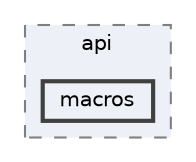 digraph "/home/ale/sparse-matrix/json/docs/mkdocs/docs/api/macros"
{
 // LATEX_PDF_SIZE
  bgcolor="transparent";
  edge [fontname=Helvetica,fontsize=10,labelfontname=Helvetica,labelfontsize=10];
  node [fontname=Helvetica,fontsize=10,shape=box,height=0.2,width=0.4];
  compound=true
  subgraph clusterdir_1cb66216308d3a94698848d80b87715c {
    graph [ bgcolor="#edf0f7", pencolor="grey50", label="api", fontname=Helvetica,fontsize=10 style="filled,dashed", URL="dir_1cb66216308d3a94698848d80b87715c.html",tooltip=""]
  dir_b79e863c3b4b0473c6c2318fa172673d [label="macros", fillcolor="#edf0f7", color="grey25", style="filled,bold", URL="dir_b79e863c3b4b0473c6c2318fa172673d.html",tooltip=""];
  }
}
